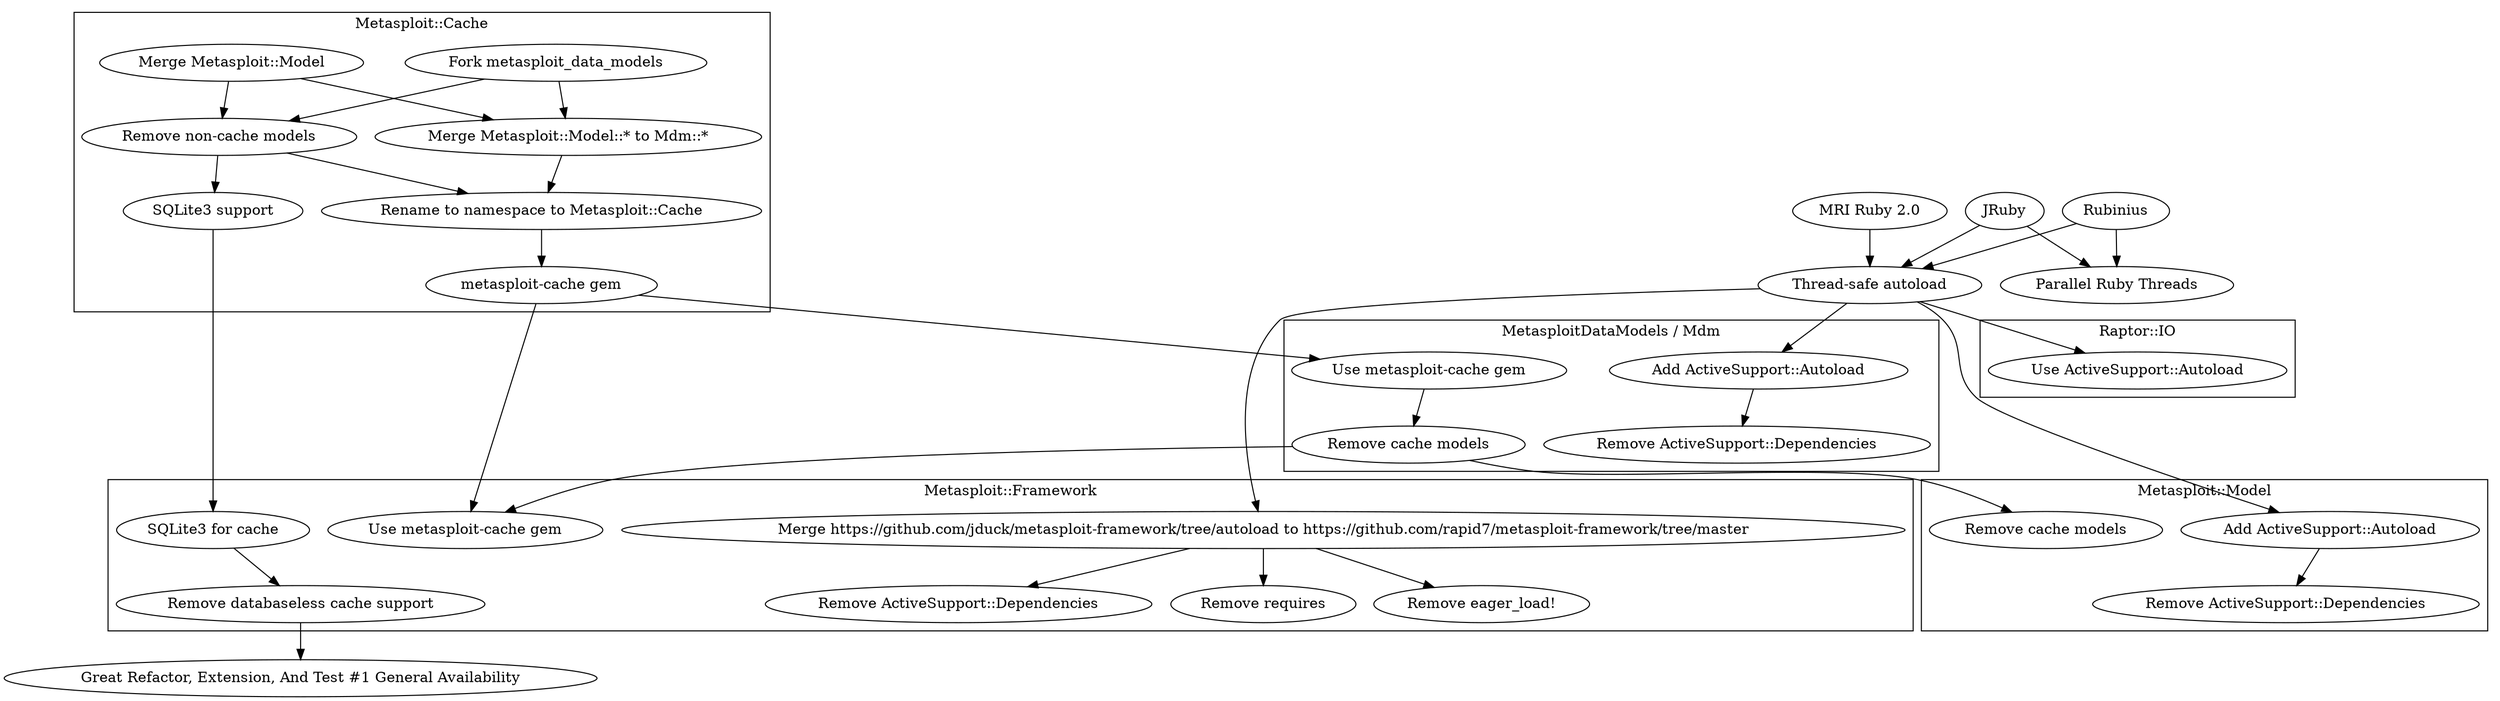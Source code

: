 digraph brainstorm {
  jruby [label="JRuby"]
  rubinius [label="Rubinius"]

  thread_safe_autoload [label="Thread-safe autoload"]
  parallel_ruby_threads [label="Parallel Ruby Threads"]

  great_one_ga [label = "Great Refactor, Extension, And Test #1 General Availability"]
  
  jruby -> thread_safe_autoload
  jruby -> parallel_ruby_threads

  "MRI Ruby 2.0" -> thread_safe_autoload

  rubinius -> thread_safe_autoload
  rubinius -> parallel_ruby_threads

  thread_safe_autoload -> metasploit_data_models_autoload
  thread_safe_autoload -> metasploit_framework_autoload
  thread_safe_autoload -> metasploit_model_autoload
  thread_safe_autoload -> raptor_io_autoload

  subgraph cluster_metasploit_cache {
    label = "Metasploit::Cache"

    metasploit_cache_fork [label = "Fork metasploit_data_models"]
    metasploit_cache_metasploit_model_merge [label="Merge Metasploit::Model"]
    metasploit_cache_prune [label="Remove non-cache models"]
    metasploit_cache_integration [label="Merge Metasploit::Model::* to Mdm::*"]
    metasploit_cache_rename [label = "Rename to namespace to Metasploit::Cache"]
    metasploit_cache_gem [label = "metasploit-cache gem"]
    metasploit_cache_sqlite [label = "SQLite3 support"]

    metasploit_cache_fork -> metasploit_cache_prune
    metasploit_cache_metasploit_model_merge -> metasploit_cache_prune

    metasploit_cache_fork -> metasploit_cache_integration
    metasploit_cache_metasploit_model_merge -> metasploit_cache_integration

    metasploit_cache_integration -> metasploit_cache_rename
    metasploit_cache_prune -> metasploit_cache_rename

    metasploit_cache_prune -> metasploit_cache_sqlite

    metasploit_cache_rename -> metasploit_cache_gem
  }

  subgraph cluster_metasploit_data_models {
    label = "MetasploitDataModels / Mdm"

    metasploit_data_models_autoload [label="Add ActiveSupport::Autoload"]
    metasploit_data_models_dependencies [label="Remove ActiveSupport::Dependencies"]
    metasploit_data_models_metasploit_cache_gem [label="Use metasploit-cache gem"]
    metasploit_data_models_metasploit_cache_removal [label="Remove cache models"]

    metasploit_data_models_autoload -> metasploit_data_models_dependencies
    metasploit_data_models_metasploit_cache_gem -> metasploit_data_models_metasploit_cache_removal
  }

  metasploit_cache_gem ->  metasploit_data_models_metasploit_cache_gem

  subgraph cluster_metasploit_framework {
    label = "Metasploit::Framework"

    metasploit_framework_autoload [label="Merge https://github.com/jduck/metasploit-framework/tree/autoload to https://github.com/rapid7/metasploit-framework/tree/master"]
    metasploit_framework_dependencies [label="Remove ActiveSupport::Dependencies"]
    metasploit_framework_requires [label="Remove requires"]
    metasploit_framework_eager_load [label="Remove eager_load!"]
    metasploit_framework_metasploit_cache_gem [label = "Use metasploit-cache gem"]
    metasploit_framework_sqlite [label="SQLite3 for cache"]
    metasploit_framework_databaseless_cache_removal [label = "Remove databaseless cache support"]

    metasploit_framework_autoload -> metasploit_framework_dependencies
    metasploit_framework_autoload -> metasploit_framework_requires
    metasploit_framework_autoload -> metasploit_framework_eager_load
    metasploit_framework_sqlite -> metasploit_framework_databaseless_cache_removal
  }

  metasploit_cache_gem -> metasploit_framework_metasploit_cache_gem
  metasploit_data_models_metasploit_cache_removal -> metasploit_framework_metasploit_cache_gem
  metasploit_cache_sqlite -> metasploit_framework_sqlite
  metasploit_framework_databaseless_cache_removal -> great_one_ga

  subgraph cluster_metasploit_model {
    label = "Metasploit::Model"

    metasploit_model_autoload [label="Add ActiveSupport::Autoload"]
    metasploit_model_dependencies [label="Remove ActiveSupport::Dependencies"]
    metasploit_model_metasploit_cache_removal [label="Remove cache models"]

    metasploit_model_autoload -> metasploit_model_dependencies
  }

  metasploit_data_models_metasploit_cache_removal -> metasploit_model_metasploit_cache_removal

  subgraph cluster_raptor_io {
    label = "Raptor::IO"

    raptor_io_autoload [label="Use ActiveSupport::Autoload"]
  }

  subgraph cluster_metasploit_record {

  }
}